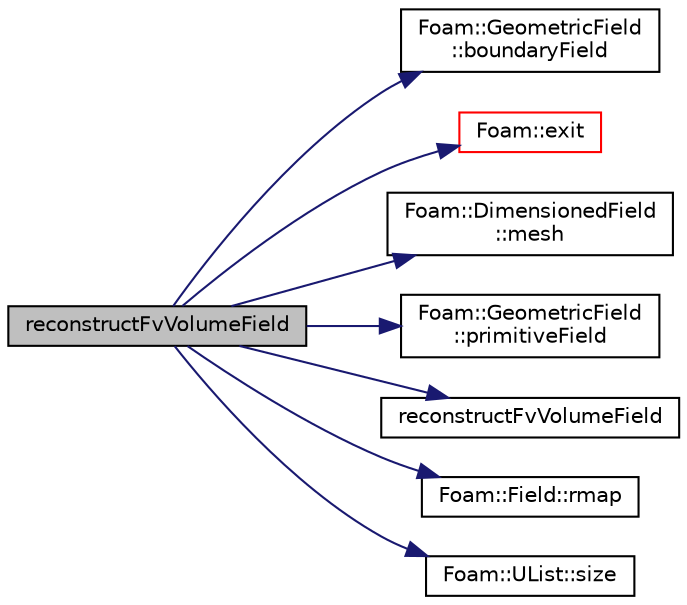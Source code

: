 digraph "reconstructFvVolumeField"
{
  bgcolor="transparent";
  edge [fontname="Helvetica",fontsize="10",labelfontname="Helvetica",labelfontsize="10"];
  node [fontname="Helvetica",fontsize="10",shape=record];
  rankdir="LR";
  Node1310 [label="reconstructFvVolumeField",height=0.2,width=0.4,color="black", fillcolor="grey75", style="filled", fontcolor="black"];
  Node1310 -> Node1311 [color="midnightblue",fontsize="10",style="solid",fontname="Helvetica"];
  Node1311 [label="Foam::GeometricField\l::boundaryField",height=0.2,width=0.4,color="black",URL="$a23249.html#a9ff7de36fba06b4f4f77a75142ad72b6",tooltip="Return const-reference to the boundary field. "];
  Node1310 -> Node1312 [color="midnightblue",fontsize="10",style="solid",fontname="Helvetica"];
  Node1312 [label="Foam::exit",height=0.2,width=0.4,color="red",URL="$a21851.html#a06ca7250d8e89caf05243ec094843642"];
  Node1310 -> Node1361 [color="midnightblue",fontsize="10",style="solid",fontname="Helvetica"];
  Node1361 [label="Foam::DimensionedField\l::mesh",height=0.2,width=0.4,color="black",URL="$a27497.html#a8f1110830348a1448a14ab5e3cf47e3b",tooltip="Return mesh. "];
  Node1310 -> Node1362 [color="midnightblue",fontsize="10",style="solid",fontname="Helvetica"];
  Node1362 [label="Foam::GeometricField\l::primitiveField",height=0.2,width=0.4,color="black",URL="$a23249.html#a3d8b34acd265b26c7d4984d1618f9ee2",tooltip="Return a const-reference to the internal field. "];
  Node1310 -> Node1363 [color="midnightblue",fontsize="10",style="solid",fontname="Helvetica"];
  Node1363 [label="reconstructFvVolumeField",height=0.2,width=0.4,color="black",URL="$a29997.html#ace109cc8de863dea5246d1cfe37fbb44",tooltip="Reconstruct volume field. "];
  Node1310 -> Node1364 [color="midnightblue",fontsize="10",style="solid",fontname="Helvetica"];
  Node1364 [label="Foam::Field::rmap",height=0.2,width=0.4,color="black",URL="$a27573.html#ae5cdfcd538daa5fa35fc0c2d7969c1eb",tooltip="1 to 1 reverse-map from the given field "];
  Node1310 -> Node1365 [color="midnightblue",fontsize="10",style="solid",fontname="Helvetica"];
  Node1365 [label="Foam::UList::size",height=0.2,width=0.4,color="black",URL="$a26837.html#a47b3bf30da1eb3ab8076b5fbe00e0494",tooltip="Return the number of elements in the UList. "];
}
